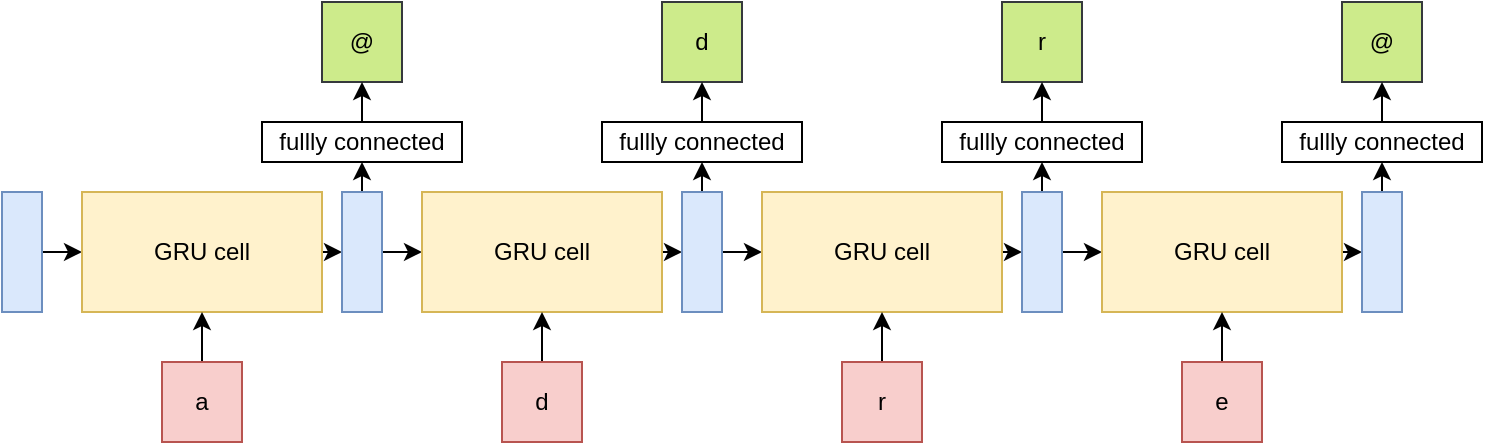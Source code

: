 <mxfile>
    <diagram id="IwJIAaqxOWz9wLtlpfXh" name="Page-1">
        <mxGraphModel dx="1146" dy="773" grid="1" gridSize="10" guides="1" tooltips="1" connect="1" arrows="1" fold="1" page="1" pageScale="1" pageWidth="1169" pageHeight="827" math="0" shadow="0">
            <root>
                <mxCell id="0"/>
                <mxCell id="1" parent="0"/>
                <mxCell id="5" style="edgeStyle=none;html=1;exitX=0.5;exitY=1;exitDx=0;exitDy=0;" edge="1" parent="1" source="3" target="4">
                    <mxGeometry relative="1" as="geometry"/>
                </mxCell>
                <mxCell id="3" value="" style="rounded=0;whiteSpace=wrap;html=1;rotation=-90;fillColor=#dae8fc;strokeColor=#6c8ebf;" vertex="1" parent="1">
                    <mxGeometry x="140" y="215" width="60" height="20" as="geometry"/>
                </mxCell>
                <mxCell id="9" style="edgeStyle=none;html=1;" edge="1" parent="1" source="4" target="13">
                    <mxGeometry relative="1" as="geometry">
                        <mxPoint x="340" y="225" as="targetPoint"/>
                    </mxGeometry>
                </mxCell>
                <mxCell id="4" value="GRU cell" style="rounded=0;whiteSpace=wrap;html=1;fillColor=#fff2cc;strokeColor=#d6b656;" vertex="1" parent="1">
                    <mxGeometry x="200" y="195" width="120" height="60" as="geometry"/>
                </mxCell>
                <mxCell id="7" style="edgeStyle=none;html=1;" edge="1" parent="1" source="6" target="4">
                    <mxGeometry relative="1" as="geometry"/>
                </mxCell>
                <mxCell id="6" value="a" style="whiteSpace=wrap;html=1;aspect=fixed;fillColor=#f8cecc;strokeColor=#b85450;" vertex="1" parent="1">
                    <mxGeometry x="240" y="280" width="40" height="40" as="geometry"/>
                </mxCell>
                <mxCell id="11" value="@" style="whiteSpace=wrap;html=1;aspect=fixed;fillColor=#cdeb8b;strokeColor=#36393d;" vertex="1" parent="1">
                    <mxGeometry x="320" y="100" width="40" height="40" as="geometry"/>
                </mxCell>
                <mxCell id="36" style="edgeStyle=none;html=1;exitX=1;exitY=0.5;exitDx=0;exitDy=0;entryX=0.5;entryY=1;entryDx=0;entryDy=0;" edge="1" parent="1" source="13" target="35">
                    <mxGeometry relative="1" as="geometry"/>
                </mxCell>
                <mxCell id="65" style="edgeStyle=none;html=1;" edge="1" parent="1" source="13" target="39">
                    <mxGeometry relative="1" as="geometry"/>
                </mxCell>
                <mxCell id="13" value="" style="rounded=0;whiteSpace=wrap;html=1;rotation=-90;fillColor=#dae8fc;strokeColor=#6c8ebf;" vertex="1" parent="1">
                    <mxGeometry x="310" y="215" width="60" height="20" as="geometry"/>
                </mxCell>
                <mxCell id="37" style="edgeStyle=none;html=1;" edge="1" parent="1" source="35" target="11">
                    <mxGeometry relative="1" as="geometry"/>
                </mxCell>
                <mxCell id="35" value="fullly connected" style="rounded=0;whiteSpace=wrap;html=1;rotation=0;" vertex="1" parent="1">
                    <mxGeometry x="290" y="160" width="100" height="20" as="geometry"/>
                </mxCell>
                <mxCell id="38" style="edgeStyle=none;html=1;" edge="1" parent="1" source="39" target="44">
                    <mxGeometry relative="1" as="geometry">
                        <mxPoint x="510" y="225" as="targetPoint"/>
                    </mxGeometry>
                </mxCell>
                <mxCell id="39" value="GRU cell" style="rounded=0;whiteSpace=wrap;html=1;fillColor=#fff2cc;strokeColor=#d6b656;" vertex="1" parent="1">
                    <mxGeometry x="370" y="195" width="120" height="60" as="geometry"/>
                </mxCell>
                <mxCell id="40" style="edgeStyle=none;html=1;" edge="1" parent="1" source="41" target="39">
                    <mxGeometry relative="1" as="geometry"/>
                </mxCell>
                <mxCell id="41" value="d" style="whiteSpace=wrap;html=1;aspect=fixed;fillColor=#f8cecc;strokeColor=#b85450;" vertex="1" parent="1">
                    <mxGeometry x="410" y="280" width="40" height="40" as="geometry"/>
                </mxCell>
                <mxCell id="42" value="d" style="whiteSpace=wrap;html=1;aspect=fixed;fillColor=#cdeb8b;strokeColor=#36393d;" vertex="1" parent="1">
                    <mxGeometry x="490" y="100" width="40" height="40" as="geometry"/>
                </mxCell>
                <mxCell id="43" style="edgeStyle=none;html=1;exitX=1;exitY=0.5;exitDx=0;exitDy=0;entryX=0.5;entryY=1;entryDx=0;entryDy=0;" edge="1" parent="1" source="44" target="46">
                    <mxGeometry relative="1" as="geometry"/>
                </mxCell>
                <mxCell id="66" style="edgeStyle=none;html=1;" edge="1" parent="1" source="44" target="48">
                    <mxGeometry relative="1" as="geometry"/>
                </mxCell>
                <mxCell id="44" value="" style="rounded=0;whiteSpace=wrap;html=1;rotation=-90;fillColor=#dae8fc;strokeColor=#6c8ebf;" vertex="1" parent="1">
                    <mxGeometry x="480" y="215" width="60" height="20" as="geometry"/>
                </mxCell>
                <mxCell id="45" style="edgeStyle=none;html=1;" edge="1" parent="1" source="46" target="42">
                    <mxGeometry relative="1" as="geometry"/>
                </mxCell>
                <mxCell id="46" value="fullly connected" style="rounded=0;whiteSpace=wrap;html=1;rotation=0;" vertex="1" parent="1">
                    <mxGeometry x="460" y="160" width="100" height="20" as="geometry"/>
                </mxCell>
                <mxCell id="47" style="edgeStyle=none;html=1;" edge="1" parent="1" source="48" target="53">
                    <mxGeometry relative="1" as="geometry">
                        <mxPoint x="680" y="225" as="targetPoint"/>
                    </mxGeometry>
                </mxCell>
                <mxCell id="48" value="GRU cell" style="rounded=0;whiteSpace=wrap;html=1;fillColor=#fff2cc;strokeColor=#d6b656;" vertex="1" parent="1">
                    <mxGeometry x="540" y="195" width="120" height="60" as="geometry"/>
                </mxCell>
                <mxCell id="49" style="edgeStyle=none;html=1;" edge="1" parent="1" source="50" target="48">
                    <mxGeometry relative="1" as="geometry"/>
                </mxCell>
                <mxCell id="50" value="r" style="whiteSpace=wrap;html=1;aspect=fixed;fillColor=#f8cecc;strokeColor=#b85450;" vertex="1" parent="1">
                    <mxGeometry x="580" y="280" width="40" height="40" as="geometry"/>
                </mxCell>
                <mxCell id="51" value="r" style="whiteSpace=wrap;html=1;aspect=fixed;fillColor=#cdeb8b;strokeColor=#36393d;" vertex="1" parent="1">
                    <mxGeometry x="660" y="100" width="40" height="40" as="geometry"/>
                </mxCell>
                <mxCell id="52" style="edgeStyle=none;html=1;exitX=1;exitY=0.5;exitDx=0;exitDy=0;entryX=0.5;entryY=1;entryDx=0;entryDy=0;" edge="1" parent="1" source="53" target="55">
                    <mxGeometry relative="1" as="geometry"/>
                </mxCell>
                <mxCell id="67" style="edgeStyle=none;html=1;" edge="1" parent="1" source="53" target="57">
                    <mxGeometry relative="1" as="geometry"/>
                </mxCell>
                <mxCell id="53" value="" style="rounded=0;whiteSpace=wrap;html=1;rotation=-90;fillColor=#dae8fc;strokeColor=#6c8ebf;" vertex="1" parent="1">
                    <mxGeometry x="650" y="215" width="60" height="20" as="geometry"/>
                </mxCell>
                <mxCell id="54" style="edgeStyle=none;html=1;" edge="1" parent="1" source="55" target="51">
                    <mxGeometry relative="1" as="geometry"/>
                </mxCell>
                <mxCell id="55" value="fullly connected" style="rounded=0;whiteSpace=wrap;html=1;rotation=0;" vertex="1" parent="1">
                    <mxGeometry x="630" y="160" width="100" height="20" as="geometry"/>
                </mxCell>
                <mxCell id="56" style="edgeStyle=none;html=1;" edge="1" parent="1" source="57" target="62">
                    <mxGeometry relative="1" as="geometry">
                        <mxPoint x="850" y="225" as="targetPoint"/>
                    </mxGeometry>
                </mxCell>
                <mxCell id="57" value="GRU cell" style="rounded=0;whiteSpace=wrap;html=1;fillColor=#fff2cc;strokeColor=#d6b656;" vertex="1" parent="1">
                    <mxGeometry x="710" y="195" width="120" height="60" as="geometry"/>
                </mxCell>
                <mxCell id="58" style="edgeStyle=none;html=1;" edge="1" parent="1" source="59" target="57">
                    <mxGeometry relative="1" as="geometry"/>
                </mxCell>
                <mxCell id="59" value="e" style="whiteSpace=wrap;html=1;aspect=fixed;fillColor=#f8cecc;strokeColor=#b85450;" vertex="1" parent="1">
                    <mxGeometry x="750" y="280" width="40" height="40" as="geometry"/>
                </mxCell>
                <mxCell id="60" value="@" style="whiteSpace=wrap;html=1;aspect=fixed;fillColor=#cdeb8b;strokeColor=#36393d;" vertex="1" parent="1">
                    <mxGeometry x="830" y="100" width="40" height="40" as="geometry"/>
                </mxCell>
                <mxCell id="61" style="edgeStyle=none;html=1;exitX=1;exitY=0.5;exitDx=0;exitDy=0;entryX=0.5;entryY=1;entryDx=0;entryDy=0;" edge="1" parent="1" source="62" target="64">
                    <mxGeometry relative="1" as="geometry"/>
                </mxCell>
                <mxCell id="62" value="" style="rounded=0;whiteSpace=wrap;html=1;rotation=-90;fillColor=#dae8fc;strokeColor=#6c8ebf;" vertex="1" parent="1">
                    <mxGeometry x="820" y="215" width="60" height="20" as="geometry"/>
                </mxCell>
                <mxCell id="63" style="edgeStyle=none;html=1;" edge="1" parent="1" source="64" target="60">
                    <mxGeometry relative="1" as="geometry"/>
                </mxCell>
                <mxCell id="64" value="fullly connected" style="rounded=0;whiteSpace=wrap;html=1;rotation=0;" vertex="1" parent="1">
                    <mxGeometry x="800" y="160" width="100" height="20" as="geometry"/>
                </mxCell>
            </root>
        </mxGraphModel>
    </diagram>
</mxfile>